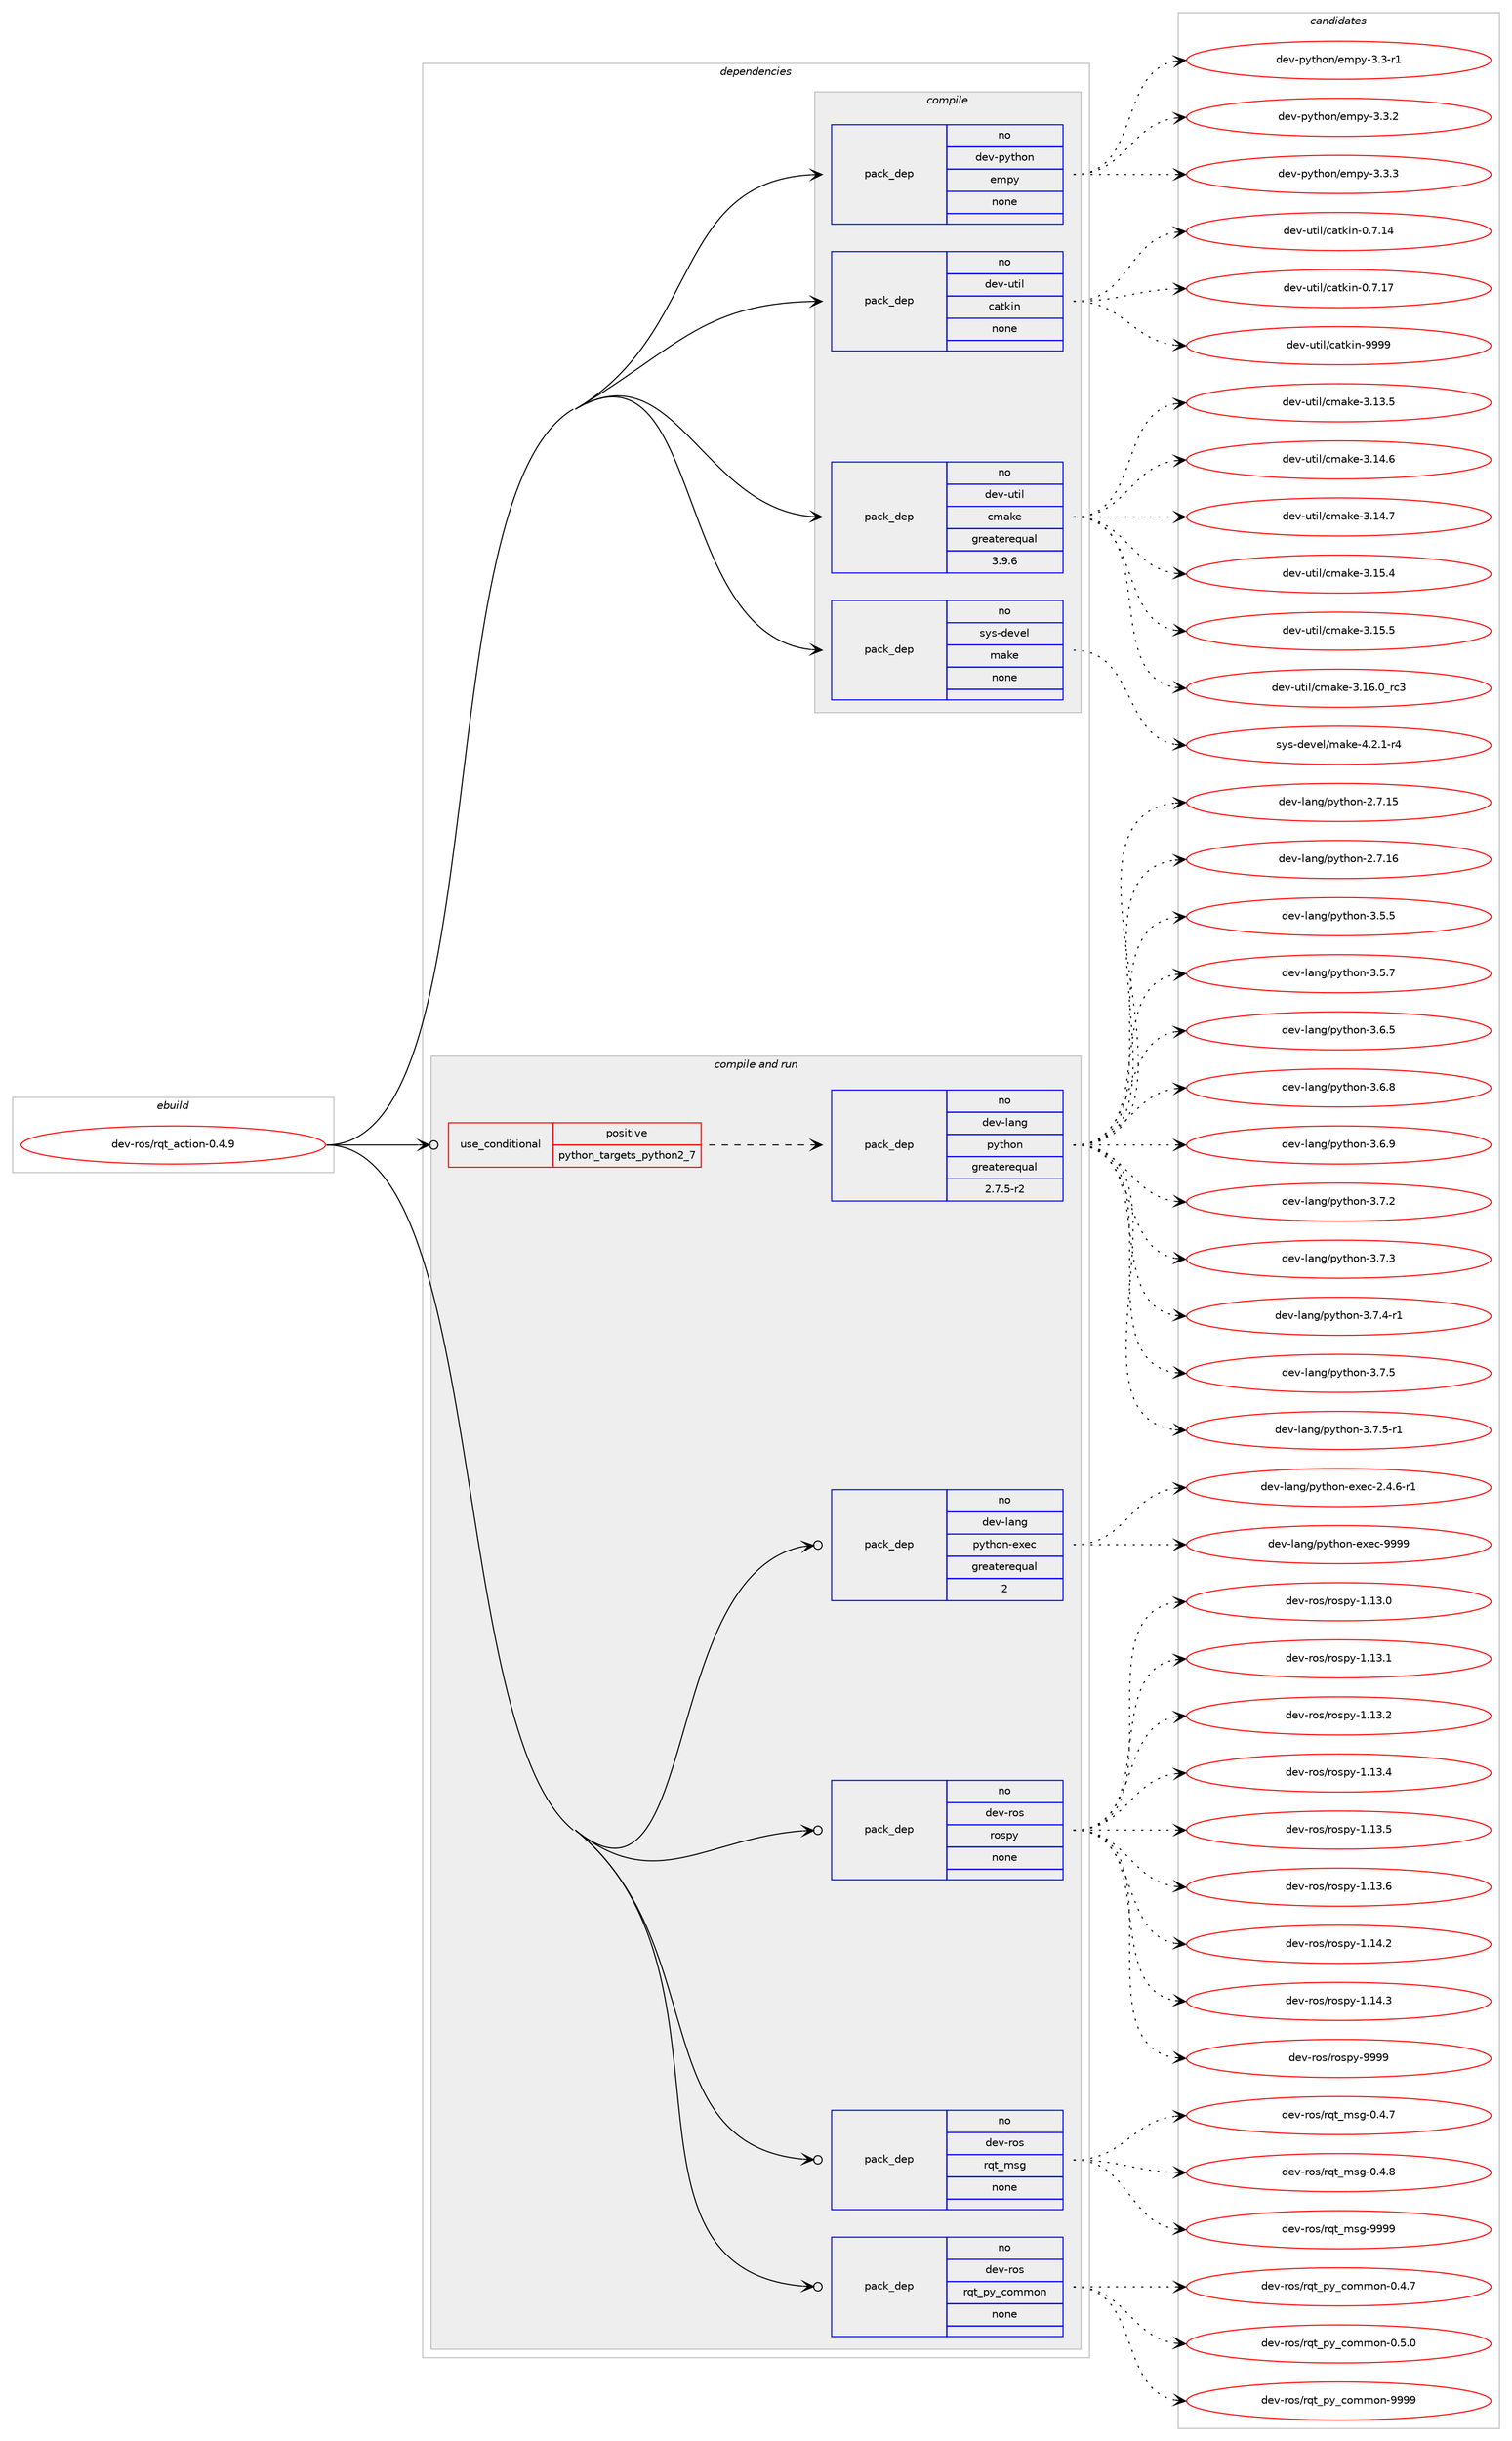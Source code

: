 digraph prolog {

# *************
# Graph options
# *************

newrank=true;
concentrate=true;
compound=true;
graph [rankdir=LR,fontname=Helvetica,fontsize=10,ranksep=1.5];#, ranksep=2.5, nodesep=0.2];
edge  [arrowhead=vee];
node  [fontname=Helvetica,fontsize=10];

# **********
# The ebuild
# **********

subgraph cluster_leftcol {
color=gray;
rank=same;
label=<<i>ebuild</i>>;
id [label="dev-ros/rqt_action-0.4.9", color=red, width=4, href="../dev-ros/rqt_action-0.4.9.svg"];
}

# ****************
# The dependencies
# ****************

subgraph cluster_midcol {
color=gray;
label=<<i>dependencies</i>>;
subgraph cluster_compile {
fillcolor="#eeeeee";
style=filled;
label=<<i>compile</i>>;
subgraph pack497957 {
dependency665104 [label=<<TABLE BORDER="0" CELLBORDER="1" CELLSPACING="0" CELLPADDING="4" WIDTH="220"><TR><TD ROWSPAN="6" CELLPADDING="30">pack_dep</TD></TR><TR><TD WIDTH="110">no</TD></TR><TR><TD>dev-python</TD></TR><TR><TD>empy</TD></TR><TR><TD>none</TD></TR><TR><TD></TD></TR></TABLE>>, shape=none, color=blue];
}
id:e -> dependency665104:w [weight=20,style="solid",arrowhead="vee"];
subgraph pack497958 {
dependency665105 [label=<<TABLE BORDER="0" CELLBORDER="1" CELLSPACING="0" CELLPADDING="4" WIDTH="220"><TR><TD ROWSPAN="6" CELLPADDING="30">pack_dep</TD></TR><TR><TD WIDTH="110">no</TD></TR><TR><TD>dev-util</TD></TR><TR><TD>catkin</TD></TR><TR><TD>none</TD></TR><TR><TD></TD></TR></TABLE>>, shape=none, color=blue];
}
id:e -> dependency665105:w [weight=20,style="solid",arrowhead="vee"];
subgraph pack497959 {
dependency665106 [label=<<TABLE BORDER="0" CELLBORDER="1" CELLSPACING="0" CELLPADDING="4" WIDTH="220"><TR><TD ROWSPAN="6" CELLPADDING="30">pack_dep</TD></TR><TR><TD WIDTH="110">no</TD></TR><TR><TD>dev-util</TD></TR><TR><TD>cmake</TD></TR><TR><TD>greaterequal</TD></TR><TR><TD>3.9.6</TD></TR></TABLE>>, shape=none, color=blue];
}
id:e -> dependency665106:w [weight=20,style="solid",arrowhead="vee"];
subgraph pack497960 {
dependency665107 [label=<<TABLE BORDER="0" CELLBORDER="1" CELLSPACING="0" CELLPADDING="4" WIDTH="220"><TR><TD ROWSPAN="6" CELLPADDING="30">pack_dep</TD></TR><TR><TD WIDTH="110">no</TD></TR><TR><TD>sys-devel</TD></TR><TR><TD>make</TD></TR><TR><TD>none</TD></TR><TR><TD></TD></TR></TABLE>>, shape=none, color=blue];
}
id:e -> dependency665107:w [weight=20,style="solid",arrowhead="vee"];
}
subgraph cluster_compileandrun {
fillcolor="#eeeeee";
style=filled;
label=<<i>compile and run</i>>;
subgraph cond155241 {
dependency665108 [label=<<TABLE BORDER="0" CELLBORDER="1" CELLSPACING="0" CELLPADDING="4"><TR><TD ROWSPAN="3" CELLPADDING="10">use_conditional</TD></TR><TR><TD>positive</TD></TR><TR><TD>python_targets_python2_7</TD></TR></TABLE>>, shape=none, color=red];
subgraph pack497961 {
dependency665109 [label=<<TABLE BORDER="0" CELLBORDER="1" CELLSPACING="0" CELLPADDING="4" WIDTH="220"><TR><TD ROWSPAN="6" CELLPADDING="30">pack_dep</TD></TR><TR><TD WIDTH="110">no</TD></TR><TR><TD>dev-lang</TD></TR><TR><TD>python</TD></TR><TR><TD>greaterequal</TD></TR><TR><TD>2.7.5-r2</TD></TR></TABLE>>, shape=none, color=blue];
}
dependency665108:e -> dependency665109:w [weight=20,style="dashed",arrowhead="vee"];
}
id:e -> dependency665108:w [weight=20,style="solid",arrowhead="odotvee"];
subgraph pack497962 {
dependency665110 [label=<<TABLE BORDER="0" CELLBORDER="1" CELLSPACING="0" CELLPADDING="4" WIDTH="220"><TR><TD ROWSPAN="6" CELLPADDING="30">pack_dep</TD></TR><TR><TD WIDTH="110">no</TD></TR><TR><TD>dev-lang</TD></TR><TR><TD>python-exec</TD></TR><TR><TD>greaterequal</TD></TR><TR><TD>2</TD></TR></TABLE>>, shape=none, color=blue];
}
id:e -> dependency665110:w [weight=20,style="solid",arrowhead="odotvee"];
subgraph pack497963 {
dependency665111 [label=<<TABLE BORDER="0" CELLBORDER="1" CELLSPACING="0" CELLPADDING="4" WIDTH="220"><TR><TD ROWSPAN="6" CELLPADDING="30">pack_dep</TD></TR><TR><TD WIDTH="110">no</TD></TR><TR><TD>dev-ros</TD></TR><TR><TD>rospy</TD></TR><TR><TD>none</TD></TR><TR><TD></TD></TR></TABLE>>, shape=none, color=blue];
}
id:e -> dependency665111:w [weight=20,style="solid",arrowhead="odotvee"];
subgraph pack497964 {
dependency665112 [label=<<TABLE BORDER="0" CELLBORDER="1" CELLSPACING="0" CELLPADDING="4" WIDTH="220"><TR><TD ROWSPAN="6" CELLPADDING="30">pack_dep</TD></TR><TR><TD WIDTH="110">no</TD></TR><TR><TD>dev-ros</TD></TR><TR><TD>rqt_msg</TD></TR><TR><TD>none</TD></TR><TR><TD></TD></TR></TABLE>>, shape=none, color=blue];
}
id:e -> dependency665112:w [weight=20,style="solid",arrowhead="odotvee"];
subgraph pack497965 {
dependency665113 [label=<<TABLE BORDER="0" CELLBORDER="1" CELLSPACING="0" CELLPADDING="4" WIDTH="220"><TR><TD ROWSPAN="6" CELLPADDING="30">pack_dep</TD></TR><TR><TD WIDTH="110">no</TD></TR><TR><TD>dev-ros</TD></TR><TR><TD>rqt_py_common</TD></TR><TR><TD>none</TD></TR><TR><TD></TD></TR></TABLE>>, shape=none, color=blue];
}
id:e -> dependency665113:w [weight=20,style="solid",arrowhead="odotvee"];
}
subgraph cluster_run {
fillcolor="#eeeeee";
style=filled;
label=<<i>run</i>>;
}
}

# **************
# The candidates
# **************

subgraph cluster_choices {
rank=same;
color=gray;
label=<<i>candidates</i>>;

subgraph choice497957 {
color=black;
nodesep=1;
choice1001011184511212111610411111047101109112121455146514511449 [label="dev-python/empy-3.3-r1", color=red, width=4,href="../dev-python/empy-3.3-r1.svg"];
choice1001011184511212111610411111047101109112121455146514650 [label="dev-python/empy-3.3.2", color=red, width=4,href="../dev-python/empy-3.3.2.svg"];
choice1001011184511212111610411111047101109112121455146514651 [label="dev-python/empy-3.3.3", color=red, width=4,href="../dev-python/empy-3.3.3.svg"];
dependency665104:e -> choice1001011184511212111610411111047101109112121455146514511449:w [style=dotted,weight="100"];
dependency665104:e -> choice1001011184511212111610411111047101109112121455146514650:w [style=dotted,weight="100"];
dependency665104:e -> choice1001011184511212111610411111047101109112121455146514651:w [style=dotted,weight="100"];
}
subgraph choice497958 {
color=black;
nodesep=1;
choice1001011184511711610510847999711610710511045484655464952 [label="dev-util/catkin-0.7.14", color=red, width=4,href="../dev-util/catkin-0.7.14.svg"];
choice1001011184511711610510847999711610710511045484655464955 [label="dev-util/catkin-0.7.17", color=red, width=4,href="../dev-util/catkin-0.7.17.svg"];
choice100101118451171161051084799971161071051104557575757 [label="dev-util/catkin-9999", color=red, width=4,href="../dev-util/catkin-9999.svg"];
dependency665105:e -> choice1001011184511711610510847999711610710511045484655464952:w [style=dotted,weight="100"];
dependency665105:e -> choice1001011184511711610510847999711610710511045484655464955:w [style=dotted,weight="100"];
dependency665105:e -> choice100101118451171161051084799971161071051104557575757:w [style=dotted,weight="100"];
}
subgraph choice497959 {
color=black;
nodesep=1;
choice1001011184511711610510847991099710710145514649514653 [label="dev-util/cmake-3.13.5", color=red, width=4,href="../dev-util/cmake-3.13.5.svg"];
choice1001011184511711610510847991099710710145514649524654 [label="dev-util/cmake-3.14.6", color=red, width=4,href="../dev-util/cmake-3.14.6.svg"];
choice1001011184511711610510847991099710710145514649524655 [label="dev-util/cmake-3.14.7", color=red, width=4,href="../dev-util/cmake-3.14.7.svg"];
choice1001011184511711610510847991099710710145514649534652 [label="dev-util/cmake-3.15.4", color=red, width=4,href="../dev-util/cmake-3.15.4.svg"];
choice1001011184511711610510847991099710710145514649534653 [label="dev-util/cmake-3.15.5", color=red, width=4,href="../dev-util/cmake-3.15.5.svg"];
choice1001011184511711610510847991099710710145514649544648951149951 [label="dev-util/cmake-3.16.0_rc3", color=red, width=4,href="../dev-util/cmake-3.16.0_rc3.svg"];
dependency665106:e -> choice1001011184511711610510847991099710710145514649514653:w [style=dotted,weight="100"];
dependency665106:e -> choice1001011184511711610510847991099710710145514649524654:w [style=dotted,weight="100"];
dependency665106:e -> choice1001011184511711610510847991099710710145514649524655:w [style=dotted,weight="100"];
dependency665106:e -> choice1001011184511711610510847991099710710145514649534652:w [style=dotted,weight="100"];
dependency665106:e -> choice1001011184511711610510847991099710710145514649534653:w [style=dotted,weight="100"];
dependency665106:e -> choice1001011184511711610510847991099710710145514649544648951149951:w [style=dotted,weight="100"];
}
subgraph choice497960 {
color=black;
nodesep=1;
choice1151211154510010111810110847109971071014552465046494511452 [label="sys-devel/make-4.2.1-r4", color=red, width=4,href="../sys-devel/make-4.2.1-r4.svg"];
dependency665107:e -> choice1151211154510010111810110847109971071014552465046494511452:w [style=dotted,weight="100"];
}
subgraph choice497961 {
color=black;
nodesep=1;
choice10010111845108971101034711212111610411111045504655464953 [label="dev-lang/python-2.7.15", color=red, width=4,href="../dev-lang/python-2.7.15.svg"];
choice10010111845108971101034711212111610411111045504655464954 [label="dev-lang/python-2.7.16", color=red, width=4,href="../dev-lang/python-2.7.16.svg"];
choice100101118451089711010347112121116104111110455146534653 [label="dev-lang/python-3.5.5", color=red, width=4,href="../dev-lang/python-3.5.5.svg"];
choice100101118451089711010347112121116104111110455146534655 [label="dev-lang/python-3.5.7", color=red, width=4,href="../dev-lang/python-3.5.7.svg"];
choice100101118451089711010347112121116104111110455146544653 [label="dev-lang/python-3.6.5", color=red, width=4,href="../dev-lang/python-3.6.5.svg"];
choice100101118451089711010347112121116104111110455146544656 [label="dev-lang/python-3.6.8", color=red, width=4,href="../dev-lang/python-3.6.8.svg"];
choice100101118451089711010347112121116104111110455146544657 [label="dev-lang/python-3.6.9", color=red, width=4,href="../dev-lang/python-3.6.9.svg"];
choice100101118451089711010347112121116104111110455146554650 [label="dev-lang/python-3.7.2", color=red, width=4,href="../dev-lang/python-3.7.2.svg"];
choice100101118451089711010347112121116104111110455146554651 [label="dev-lang/python-3.7.3", color=red, width=4,href="../dev-lang/python-3.7.3.svg"];
choice1001011184510897110103471121211161041111104551465546524511449 [label="dev-lang/python-3.7.4-r1", color=red, width=4,href="../dev-lang/python-3.7.4-r1.svg"];
choice100101118451089711010347112121116104111110455146554653 [label="dev-lang/python-3.7.5", color=red, width=4,href="../dev-lang/python-3.7.5.svg"];
choice1001011184510897110103471121211161041111104551465546534511449 [label="dev-lang/python-3.7.5-r1", color=red, width=4,href="../dev-lang/python-3.7.5-r1.svg"];
dependency665109:e -> choice10010111845108971101034711212111610411111045504655464953:w [style=dotted,weight="100"];
dependency665109:e -> choice10010111845108971101034711212111610411111045504655464954:w [style=dotted,weight="100"];
dependency665109:e -> choice100101118451089711010347112121116104111110455146534653:w [style=dotted,weight="100"];
dependency665109:e -> choice100101118451089711010347112121116104111110455146534655:w [style=dotted,weight="100"];
dependency665109:e -> choice100101118451089711010347112121116104111110455146544653:w [style=dotted,weight="100"];
dependency665109:e -> choice100101118451089711010347112121116104111110455146544656:w [style=dotted,weight="100"];
dependency665109:e -> choice100101118451089711010347112121116104111110455146544657:w [style=dotted,weight="100"];
dependency665109:e -> choice100101118451089711010347112121116104111110455146554650:w [style=dotted,weight="100"];
dependency665109:e -> choice100101118451089711010347112121116104111110455146554651:w [style=dotted,weight="100"];
dependency665109:e -> choice1001011184510897110103471121211161041111104551465546524511449:w [style=dotted,weight="100"];
dependency665109:e -> choice100101118451089711010347112121116104111110455146554653:w [style=dotted,weight="100"];
dependency665109:e -> choice1001011184510897110103471121211161041111104551465546534511449:w [style=dotted,weight="100"];
}
subgraph choice497962 {
color=black;
nodesep=1;
choice10010111845108971101034711212111610411111045101120101994550465246544511449 [label="dev-lang/python-exec-2.4.6-r1", color=red, width=4,href="../dev-lang/python-exec-2.4.6-r1.svg"];
choice10010111845108971101034711212111610411111045101120101994557575757 [label="dev-lang/python-exec-9999", color=red, width=4,href="../dev-lang/python-exec-9999.svg"];
dependency665110:e -> choice10010111845108971101034711212111610411111045101120101994550465246544511449:w [style=dotted,weight="100"];
dependency665110:e -> choice10010111845108971101034711212111610411111045101120101994557575757:w [style=dotted,weight="100"];
}
subgraph choice497963 {
color=black;
nodesep=1;
choice100101118451141111154711411111511212145494649514648 [label="dev-ros/rospy-1.13.0", color=red, width=4,href="../dev-ros/rospy-1.13.0.svg"];
choice100101118451141111154711411111511212145494649514649 [label="dev-ros/rospy-1.13.1", color=red, width=4,href="../dev-ros/rospy-1.13.1.svg"];
choice100101118451141111154711411111511212145494649514650 [label="dev-ros/rospy-1.13.2", color=red, width=4,href="../dev-ros/rospy-1.13.2.svg"];
choice100101118451141111154711411111511212145494649514652 [label="dev-ros/rospy-1.13.4", color=red, width=4,href="../dev-ros/rospy-1.13.4.svg"];
choice100101118451141111154711411111511212145494649514653 [label="dev-ros/rospy-1.13.5", color=red, width=4,href="../dev-ros/rospy-1.13.5.svg"];
choice100101118451141111154711411111511212145494649514654 [label="dev-ros/rospy-1.13.6", color=red, width=4,href="../dev-ros/rospy-1.13.6.svg"];
choice100101118451141111154711411111511212145494649524650 [label="dev-ros/rospy-1.14.2", color=red, width=4,href="../dev-ros/rospy-1.14.2.svg"];
choice100101118451141111154711411111511212145494649524651 [label="dev-ros/rospy-1.14.3", color=red, width=4,href="../dev-ros/rospy-1.14.3.svg"];
choice10010111845114111115471141111151121214557575757 [label="dev-ros/rospy-9999", color=red, width=4,href="../dev-ros/rospy-9999.svg"];
dependency665111:e -> choice100101118451141111154711411111511212145494649514648:w [style=dotted,weight="100"];
dependency665111:e -> choice100101118451141111154711411111511212145494649514649:w [style=dotted,weight="100"];
dependency665111:e -> choice100101118451141111154711411111511212145494649514650:w [style=dotted,weight="100"];
dependency665111:e -> choice100101118451141111154711411111511212145494649514652:w [style=dotted,weight="100"];
dependency665111:e -> choice100101118451141111154711411111511212145494649514653:w [style=dotted,weight="100"];
dependency665111:e -> choice100101118451141111154711411111511212145494649514654:w [style=dotted,weight="100"];
dependency665111:e -> choice100101118451141111154711411111511212145494649524650:w [style=dotted,weight="100"];
dependency665111:e -> choice100101118451141111154711411111511212145494649524651:w [style=dotted,weight="100"];
dependency665111:e -> choice10010111845114111115471141111151121214557575757:w [style=dotted,weight="100"];
}
subgraph choice497964 {
color=black;
nodesep=1;
choice100101118451141111154711411311695109115103454846524655 [label="dev-ros/rqt_msg-0.4.7", color=red, width=4,href="../dev-ros/rqt_msg-0.4.7.svg"];
choice100101118451141111154711411311695109115103454846524656 [label="dev-ros/rqt_msg-0.4.8", color=red, width=4,href="../dev-ros/rqt_msg-0.4.8.svg"];
choice1001011184511411111547114113116951091151034557575757 [label="dev-ros/rqt_msg-9999", color=red, width=4,href="../dev-ros/rqt_msg-9999.svg"];
dependency665112:e -> choice100101118451141111154711411311695109115103454846524655:w [style=dotted,weight="100"];
dependency665112:e -> choice100101118451141111154711411311695109115103454846524656:w [style=dotted,weight="100"];
dependency665112:e -> choice1001011184511411111547114113116951091151034557575757:w [style=dotted,weight="100"];
}
subgraph choice497965 {
color=black;
nodesep=1;
choice1001011184511411111547114113116951121219599111109109111110454846524655 [label="dev-ros/rqt_py_common-0.4.7", color=red, width=4,href="../dev-ros/rqt_py_common-0.4.7.svg"];
choice1001011184511411111547114113116951121219599111109109111110454846534648 [label="dev-ros/rqt_py_common-0.5.0", color=red, width=4,href="../dev-ros/rqt_py_common-0.5.0.svg"];
choice10010111845114111115471141131169511212195991111091091111104557575757 [label="dev-ros/rqt_py_common-9999", color=red, width=4,href="../dev-ros/rqt_py_common-9999.svg"];
dependency665113:e -> choice1001011184511411111547114113116951121219599111109109111110454846524655:w [style=dotted,weight="100"];
dependency665113:e -> choice1001011184511411111547114113116951121219599111109109111110454846534648:w [style=dotted,weight="100"];
dependency665113:e -> choice10010111845114111115471141131169511212195991111091091111104557575757:w [style=dotted,weight="100"];
}
}

}
